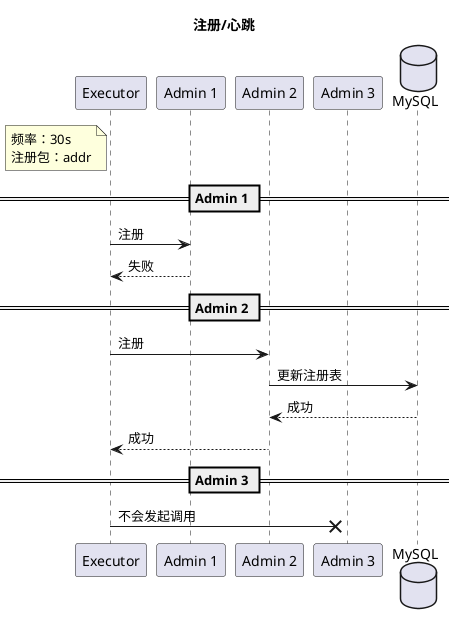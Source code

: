 @startuml
title 注册/心跳

participant e as "Executor" order 10
participant a1 as "Admin 1" order 20
participant a2 as "Admin 2" order 30
participant a3 as "Admin 3" order 40
database m as "MySQL" order 50

note left of e
    频率：30s
    注册包：addr
end note
== Admin 1 ==
e -> a1 : 注册
e <-- a1 : 失败

== Admin 2 ==
e -> a2 : 注册
a2 -> m : 更新注册表
a2 <-- m : 成功
e <-- a2 : 成功

== Admin 3 ==
e ->x a3 : 不会发起调用
@enduml